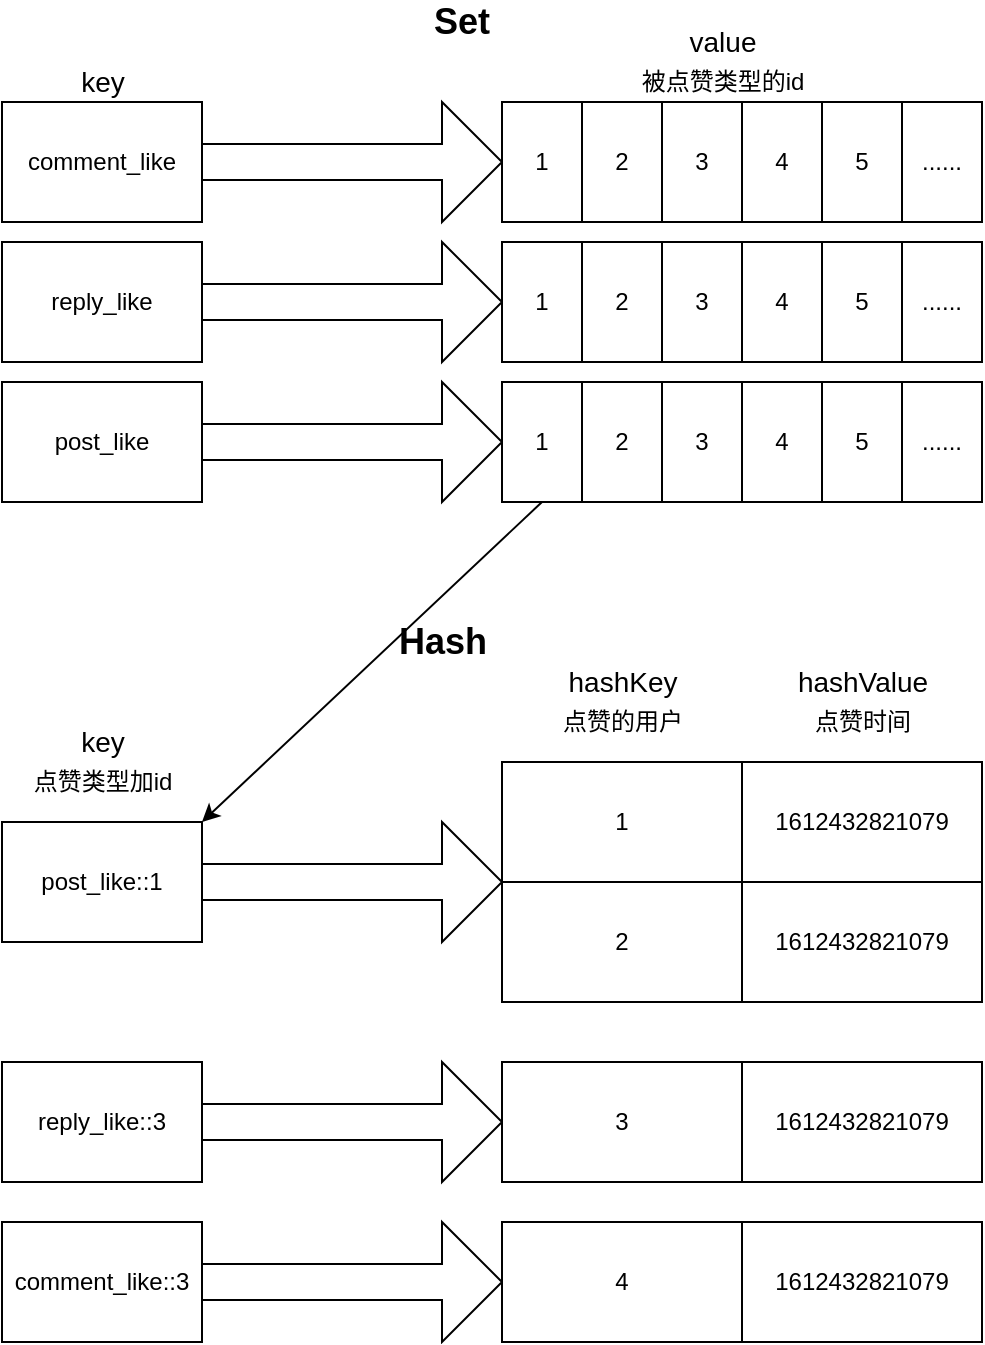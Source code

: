 <mxfile version="13.7.3" type="device"><diagram id="Mtq_9ye0O0iYTmnukUIy" name="第 1 页"><mxGraphModel dx="1037" dy="599" grid="1" gridSize="10" guides="1" tooltips="1" connect="1" arrows="1" fold="1" page="1" pageScale="1" pageWidth="3300" pageHeight="4681" math="0" shadow="0"><root><mxCell id="0"/><mxCell id="1" parent="0"/><mxCell id="BaC1HzZTtsXZg_GDAdCL-2" value="&lt;font style=&quot;font-size: 18px&quot;&gt;&lt;b&gt;Set&lt;/b&gt;&lt;/font&gt;" style="text;html=1;strokeColor=none;fillColor=none;align=center;verticalAlign=middle;whiteSpace=wrap;rounded=0;" parent="1" vertex="1"><mxGeometry x="440" y="110" width="40" height="20" as="geometry"/></mxCell><mxCell id="BaC1HzZTtsXZg_GDAdCL-3" value="post_like" style="rounded=0;whiteSpace=wrap;html=1;" parent="1" vertex="1"><mxGeometry x="230" y="300" width="100" height="60" as="geometry"/></mxCell><mxCell id="BaC1HzZTtsXZg_GDAdCL-4" value="reply_like" style="rounded=0;whiteSpace=wrap;html=1;" parent="1" vertex="1"><mxGeometry x="230" y="230" width="100" height="60" as="geometry"/></mxCell><mxCell id="BaC1HzZTtsXZg_GDAdCL-5" value="comment_like" style="rounded=0;whiteSpace=wrap;html=1;" parent="1" vertex="1"><mxGeometry x="230" y="160" width="100" height="60" as="geometry"/></mxCell><mxCell id="BaC1HzZTtsXZg_GDAdCL-6" value="" style="shape=singleArrow;direction=east;whiteSpace=wrap;html=1;" parent="1" vertex="1"><mxGeometry x="330" y="300" width="150" height="60" as="geometry"/></mxCell><mxCell id="BaC1HzZTtsXZg_GDAdCL-7" value="1" style="rounded=0;whiteSpace=wrap;html=1;" parent="1" vertex="1"><mxGeometry x="480" y="300" width="40" height="60" as="geometry"/></mxCell><mxCell id="BaC1HzZTtsXZg_GDAdCL-8" value="2&lt;span style=&quot;color: rgba(0 , 0 , 0 , 0) ; font-family: monospace ; font-size: 0px&quot;&gt;%3CmxGraphModel%3E%3Croot%3E%3CmxCell%20id%3D%220%22%2F%3E%3CmxCell%20id%3D%221%22%20parent%3D%220%22%2F%3E%3CmxCell%20id%3D%222%22%20value%3D%221%22%20style%3D%22rounded%3D0%3BwhiteSpace%3Dwrap%3Bhtml%3D1%3B%22%20vertex%3D%221%22%20parent%3D%221%22%3E%3CmxGeometry%20x%3D%22470%22%20y%3D%22110%22%20width%3D%2240%22%20height%3D%2260%22%20as%3D%22geometry%22%2F%3E%3C%2FmxCell%3E%3C%2Froot%3E%3C%2FmxGraphModel%3E&lt;/span&gt;" style="rounded=0;whiteSpace=wrap;html=1;" parent="1" vertex="1"><mxGeometry x="520" y="300" width="40" height="60" as="geometry"/></mxCell><mxCell id="BaC1HzZTtsXZg_GDAdCL-9" value="3" style="rounded=0;whiteSpace=wrap;html=1;" parent="1" vertex="1"><mxGeometry x="560" y="300" width="40" height="60" as="geometry"/></mxCell><mxCell id="BaC1HzZTtsXZg_GDAdCL-12" value="5" style="rounded=0;whiteSpace=wrap;html=1;" parent="1" vertex="1"><mxGeometry x="640" y="300" width="40" height="60" as="geometry"/></mxCell><mxCell id="BaC1HzZTtsXZg_GDAdCL-13" value="4" style="rounded=0;whiteSpace=wrap;html=1;" parent="1" vertex="1"><mxGeometry x="600" y="300" width="40" height="60" as="geometry"/></mxCell><mxCell id="BaC1HzZTtsXZg_GDAdCL-14" value="......" style="rounded=0;whiteSpace=wrap;html=1;" parent="1" vertex="1"><mxGeometry x="680" y="300" width="40" height="60" as="geometry"/></mxCell><mxCell id="BaC1HzZTtsXZg_GDAdCL-15" value="&lt;font style=&quot;font-size: 14px&quot;&gt;key&lt;/font&gt;" style="text;html=1;align=center;verticalAlign=middle;resizable=0;points=[];autosize=1;" parent="1" vertex="1"><mxGeometry x="260" y="140" width="40" height="20" as="geometry"/></mxCell><mxCell id="BaC1HzZTtsXZg_GDAdCL-16" value="&lt;font style=&quot;font-size: 14px&quot;&gt;value&lt;/font&gt;" style="text;html=1;align=center;verticalAlign=middle;resizable=0;points=[];autosize=1;" parent="1" vertex="1"><mxGeometry x="565" y="120" width="50" height="20" as="geometry"/></mxCell><mxCell id="BaC1HzZTtsXZg_GDAdCL-17" value="" style="shape=singleArrow;direction=east;whiteSpace=wrap;html=1;" parent="1" vertex="1"><mxGeometry x="330" y="160" width="150" height="60" as="geometry"/></mxCell><mxCell id="BaC1HzZTtsXZg_GDAdCL-18" value="1" style="rounded=0;whiteSpace=wrap;html=1;" parent="1" vertex="1"><mxGeometry x="480" y="160" width="40" height="60" as="geometry"/></mxCell><mxCell id="BaC1HzZTtsXZg_GDAdCL-19" value="2&lt;span style=&quot;color: rgba(0 , 0 , 0 , 0) ; font-family: monospace ; font-size: 0px&quot;&gt;%3CmxGraphModel%3E%3Croot%3E%3CmxCell%20id%3D%220%22%2F%3E%3CmxCell%20id%3D%221%22%20parent%3D%220%22%2F%3E%3CmxCell%20id%3D%222%22%20value%3D%221%22%20style%3D%22rounded%3D0%3BwhiteSpace%3Dwrap%3Bhtml%3D1%3B%22%20vertex%3D%221%22%20parent%3D%221%22%3E%3CmxGeometry%20x%3D%22470%22%20y%3D%22110%22%20width%3D%2240%22%20height%3D%2260%22%20as%3D%22geometry%22%2F%3E%3C%2FmxCell%3E%3C%2Froot%3E%3C%2FmxGraphModel%3E&lt;/span&gt;" style="rounded=0;whiteSpace=wrap;html=1;" parent="1" vertex="1"><mxGeometry x="520" y="160" width="40" height="60" as="geometry"/></mxCell><mxCell id="BaC1HzZTtsXZg_GDAdCL-20" value="3" style="rounded=0;whiteSpace=wrap;html=1;" parent="1" vertex="1"><mxGeometry x="560" y="160" width="40" height="60" as="geometry"/></mxCell><mxCell id="BaC1HzZTtsXZg_GDAdCL-21" value="5" style="rounded=0;whiteSpace=wrap;html=1;" parent="1" vertex="1"><mxGeometry x="640" y="160" width="40" height="60" as="geometry"/></mxCell><mxCell id="BaC1HzZTtsXZg_GDAdCL-22" value="4" style="rounded=0;whiteSpace=wrap;html=1;" parent="1" vertex="1"><mxGeometry x="600" y="160" width="40" height="60" as="geometry"/></mxCell><mxCell id="BaC1HzZTtsXZg_GDAdCL-23" value="......" style="rounded=0;whiteSpace=wrap;html=1;" parent="1" vertex="1"><mxGeometry x="680" y="160" width="40" height="60" as="geometry"/></mxCell><mxCell id="BaC1HzZTtsXZg_GDAdCL-24" value="" style="shape=singleArrow;direction=east;whiteSpace=wrap;html=1;" parent="1" vertex="1"><mxGeometry x="330" y="230" width="150" height="60" as="geometry"/></mxCell><mxCell id="BaC1HzZTtsXZg_GDAdCL-25" value="1" style="rounded=0;whiteSpace=wrap;html=1;" parent="1" vertex="1"><mxGeometry x="480" y="230" width="40" height="60" as="geometry"/></mxCell><mxCell id="BaC1HzZTtsXZg_GDAdCL-26" value="2&lt;span style=&quot;color: rgba(0 , 0 , 0 , 0) ; font-family: monospace ; font-size: 0px&quot;&gt;%3CmxGraphModel%3E%3Croot%3E%3CmxCell%20id%3D%220%22%2F%3E%3CmxCell%20id%3D%221%22%20parent%3D%220%22%2F%3E%3CmxCell%20id%3D%222%22%20value%3D%221%22%20style%3D%22rounded%3D0%3BwhiteSpace%3Dwrap%3Bhtml%3D1%3B%22%20vertex%3D%221%22%20parent%3D%221%22%3E%3CmxGeometry%20x%3D%22470%22%20y%3D%22110%22%20width%3D%2240%22%20height%3D%2260%22%20as%3D%22geometry%22%2F%3E%3C%2FmxCell%3E%3C%2Froot%3E%3C%2FmxGraphModel%3E&lt;/span&gt;" style="rounded=0;whiteSpace=wrap;html=1;" parent="1" vertex="1"><mxGeometry x="520" y="230" width="40" height="60" as="geometry"/></mxCell><mxCell id="BaC1HzZTtsXZg_GDAdCL-27" value="3" style="rounded=0;whiteSpace=wrap;html=1;" parent="1" vertex="1"><mxGeometry x="560" y="230" width="40" height="60" as="geometry"/></mxCell><mxCell id="BaC1HzZTtsXZg_GDAdCL-28" value="5" style="rounded=0;whiteSpace=wrap;html=1;" parent="1" vertex="1"><mxGeometry x="640" y="230" width="40" height="60" as="geometry"/></mxCell><mxCell id="BaC1HzZTtsXZg_GDAdCL-29" value="4" style="rounded=0;whiteSpace=wrap;html=1;" parent="1" vertex="1"><mxGeometry x="600" y="230" width="40" height="60" as="geometry"/></mxCell><mxCell id="BaC1HzZTtsXZg_GDAdCL-30" value="......" style="rounded=0;whiteSpace=wrap;html=1;" parent="1" vertex="1"><mxGeometry x="680" y="230" width="40" height="60" as="geometry"/></mxCell><mxCell id="BaC1HzZTtsXZg_GDAdCL-31" value="&lt;b&gt;&lt;font style=&quot;font-size: 18px&quot;&gt;Hash&lt;/font&gt;&lt;/b&gt;" style="text;html=1;align=center;verticalAlign=middle;resizable=0;points=[];autosize=1;" parent="1" vertex="1"><mxGeometry x="420" y="420" width="60" height="20" as="geometry"/></mxCell><mxCell id="BaC1HzZTtsXZg_GDAdCL-32" value="post_like::1" style="rounded=0;whiteSpace=wrap;html=1;" parent="1" vertex="1"><mxGeometry x="230" y="520" width="100" height="60" as="geometry"/></mxCell><mxCell id="BaC1HzZTtsXZg_GDAdCL-33" value="" style="shape=singleArrow;direction=east;whiteSpace=wrap;html=1;" parent="1" vertex="1"><mxGeometry x="330" y="520" width="150" height="60" as="geometry"/></mxCell><mxCell id="BaC1HzZTtsXZg_GDAdCL-40" value="&lt;font style=&quot;font-size: 14px&quot;&gt;key&lt;/font&gt;" style="text;html=1;align=center;verticalAlign=middle;resizable=0;points=[];autosize=1;" parent="1" vertex="1"><mxGeometry x="260" y="470" width="40" height="20" as="geometry"/></mxCell><mxCell id="BaC1HzZTtsXZg_GDAdCL-41" value="&lt;font style=&quot;font-size: 14px&quot;&gt;hashValue&lt;/font&gt;" style="text;html=1;align=center;verticalAlign=middle;resizable=0;points=[];autosize=1;" parent="1" vertex="1"><mxGeometry x="620" y="440" width="80" height="20" as="geometry"/></mxCell><mxCell id="BaC1HzZTtsXZg_GDAdCL-42" value="" style="endArrow=classic;html=1;exitX=0.5;exitY=1;exitDx=0;exitDy=0;entryX=1;entryY=0;entryDx=0;entryDy=0;" parent="1" source="BaC1HzZTtsXZg_GDAdCL-7" target="BaC1HzZTtsXZg_GDAdCL-32" edge="1"><mxGeometry width="50" height="50" relative="1" as="geometry"><mxPoint x="520" y="520" as="sourcePoint"/><mxPoint x="570" y="470" as="targetPoint"/></mxGeometry></mxCell><mxCell id="BaC1HzZTtsXZg_GDAdCL-43" value="1" style="rounded=0;whiteSpace=wrap;html=1;" parent="1" vertex="1"><mxGeometry x="480" y="490" width="120" height="60" as="geometry"/></mxCell><mxCell id="BaC1HzZTtsXZg_GDAdCL-44" value="&lt;font style=&quot;font-size: 14px&quot;&gt;hashKey&lt;/font&gt;" style="text;html=1;align=center;verticalAlign=middle;resizable=0;points=[];autosize=1;" parent="1" vertex="1"><mxGeometry x="505" y="440" width="70" height="20" as="geometry"/></mxCell><mxCell id="BaC1HzZTtsXZg_GDAdCL-45" value="1612432821079" style="rounded=0;whiteSpace=wrap;html=1;" parent="1" vertex="1"><mxGeometry x="600" y="490" width="120" height="60" as="geometry"/></mxCell><mxCell id="VNrXBxqJC-3OzwC_iDC8-11" value="2" style="rounded=0;whiteSpace=wrap;html=1;" vertex="1" parent="1"><mxGeometry x="480" y="550" width="120" height="60" as="geometry"/></mxCell><mxCell id="VNrXBxqJC-3OzwC_iDC8-12" value="1612432821079" style="rounded=0;whiteSpace=wrap;html=1;" vertex="1" parent="1"><mxGeometry x="600" y="550" width="120" height="60" as="geometry"/></mxCell><mxCell id="VNrXBxqJC-3OzwC_iDC8-14" value="点赞的用户" style="text;html=1;align=center;verticalAlign=middle;resizable=0;points=[];autosize=1;" vertex="1" parent="1"><mxGeometry x="500" y="460" width="80" height="20" as="geometry"/></mxCell><mxCell id="VNrXBxqJC-3OzwC_iDC8-15" value="点赞时间" style="text;html=1;align=center;verticalAlign=middle;resizable=0;points=[];autosize=1;" vertex="1" parent="1"><mxGeometry x="630" y="460" width="60" height="20" as="geometry"/></mxCell><mxCell id="VNrXBxqJC-3OzwC_iDC8-16" value="点赞类型加id" style="text;html=1;align=center;verticalAlign=middle;resizable=0;points=[];autosize=1;" vertex="1" parent="1"><mxGeometry x="240" y="490" width="80" height="20" as="geometry"/></mxCell><mxCell id="VNrXBxqJC-3OzwC_iDC8-18" value="被点赞类型的id" style="text;html=1;align=center;verticalAlign=middle;resizable=0;points=[];autosize=1;" vertex="1" parent="1"><mxGeometry x="540" y="140" width="100" height="20" as="geometry"/></mxCell><mxCell id="VNrXBxqJC-3OzwC_iDC8-19" value="reply_like::3" style="rounded=0;whiteSpace=wrap;html=1;" vertex="1" parent="1"><mxGeometry x="230" y="640" width="100" height="60" as="geometry"/></mxCell><mxCell id="VNrXBxqJC-3OzwC_iDC8-20" value="" style="shape=singleArrow;direction=east;whiteSpace=wrap;html=1;" vertex="1" parent="1"><mxGeometry x="330" y="640" width="150" height="60" as="geometry"/></mxCell><mxCell id="VNrXBxqJC-3OzwC_iDC8-21" value="3" style="rounded=0;whiteSpace=wrap;html=1;" vertex="1" parent="1"><mxGeometry x="480" y="640" width="120" height="60" as="geometry"/></mxCell><mxCell id="VNrXBxqJC-3OzwC_iDC8-22" value="1612432821079" style="rounded=0;whiteSpace=wrap;html=1;" vertex="1" parent="1"><mxGeometry x="600" y="640" width="120" height="60" as="geometry"/></mxCell><mxCell id="VNrXBxqJC-3OzwC_iDC8-23" value="comment_like::3" style="rounded=0;whiteSpace=wrap;html=1;" vertex="1" parent="1"><mxGeometry x="230" y="720" width="100" height="60" as="geometry"/></mxCell><mxCell id="VNrXBxqJC-3OzwC_iDC8-24" value="" style="shape=singleArrow;direction=east;whiteSpace=wrap;html=1;" vertex="1" parent="1"><mxGeometry x="330" y="720" width="150" height="60" as="geometry"/></mxCell><mxCell id="VNrXBxqJC-3OzwC_iDC8-25" value="4" style="rounded=0;whiteSpace=wrap;html=1;" vertex="1" parent="1"><mxGeometry x="480" y="720" width="120" height="60" as="geometry"/></mxCell><mxCell id="VNrXBxqJC-3OzwC_iDC8-26" value="1612432821079" style="rounded=0;whiteSpace=wrap;html=1;" vertex="1" parent="1"><mxGeometry x="600" y="720" width="120" height="60" as="geometry"/></mxCell></root></mxGraphModel></diagram></mxfile>